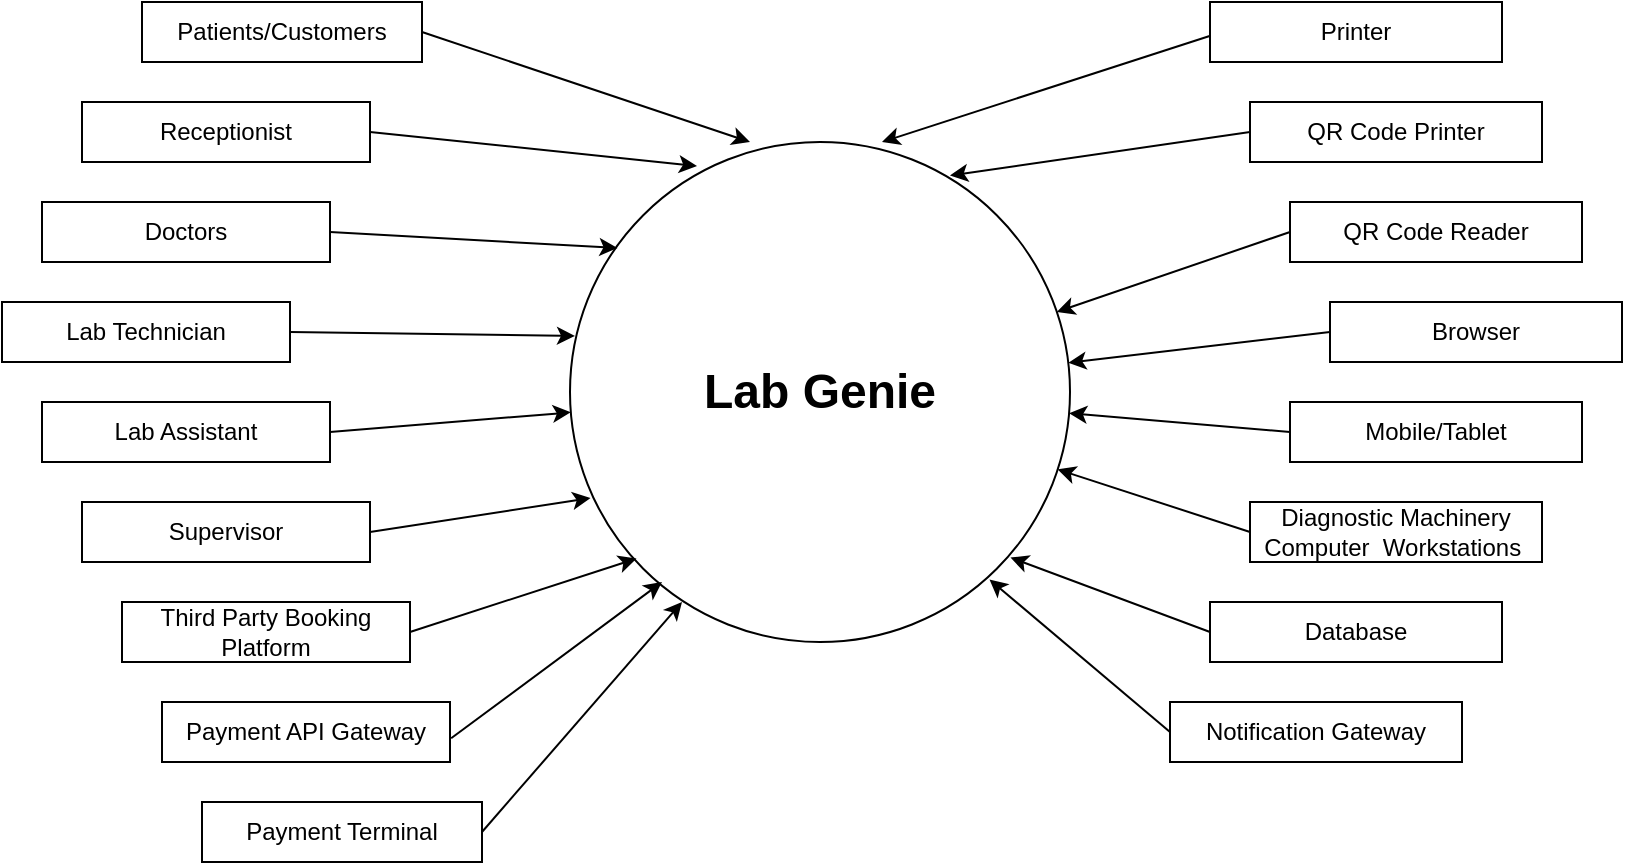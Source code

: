 <mxfile version="20.8.21" type="github">
  <diagram name="Page-1" id="c4acf3e9-155e-7222-9cf6-157b1a14988f">
    <mxGraphModel dx="583" dy="273" grid="1" gridSize="10" guides="1" tooltips="1" connect="1" arrows="1" fold="1" page="1" pageScale="1" pageWidth="827" pageHeight="1169" background="none" math="0" shadow="0">
      <root>
        <mxCell id="0" />
        <mxCell id="1" parent="0" />
        <mxCell id="TSrVDf9FQaybQOhuNdKW-1" value="&lt;h1&gt;&lt;b&gt;Lab Genie&lt;/b&gt;&lt;/h1&gt;" style="ellipse;whiteSpace=wrap;html=1;" parent="1" vertex="1">
          <mxGeometry x="294" y="440" width="250" height="250" as="geometry" />
        </mxCell>
        <mxCell id="3dF8oCnv1FuNLzT9bXhd-1" value="Doctors" style="rounded=0;whiteSpace=wrap;html=1;" vertex="1" parent="1">
          <mxGeometry x="30" y="470" width="144" height="30" as="geometry" />
        </mxCell>
        <mxCell id="3dF8oCnv1FuNLzT9bXhd-2" value="Lab Technician" style="rounded=0;whiteSpace=wrap;html=1;" vertex="1" parent="1">
          <mxGeometry x="10" y="520" width="144" height="30" as="geometry" />
        </mxCell>
        <mxCell id="3dF8oCnv1FuNLzT9bXhd-3" value="Lab Assistant" style="rounded=0;whiteSpace=wrap;html=1;" vertex="1" parent="1">
          <mxGeometry x="30" y="570" width="144" height="30" as="geometry" />
        </mxCell>
        <mxCell id="3dF8oCnv1FuNLzT9bXhd-4" value="Supervisor" style="rounded=0;whiteSpace=wrap;html=1;" vertex="1" parent="1">
          <mxGeometry x="50" y="620" width="144" height="30" as="geometry" />
        </mxCell>
        <mxCell id="3dF8oCnv1FuNLzT9bXhd-13" value="Third Party Booking Platform" style="rounded=0;whiteSpace=wrap;html=1;" vertex="1" parent="1">
          <mxGeometry x="70" y="670" width="144" height="30" as="geometry" />
        </mxCell>
        <mxCell id="3dF8oCnv1FuNLzT9bXhd-14" value="Payment API Gateway" style="rounded=0;whiteSpace=wrap;html=1;" vertex="1" parent="1">
          <mxGeometry x="90" y="720" width="144" height="30" as="geometry" />
        </mxCell>
        <mxCell id="3dF8oCnv1FuNLzT9bXhd-15" value="Receptionist" style="rounded=0;whiteSpace=wrap;html=1;" vertex="1" parent="1">
          <mxGeometry x="50" y="420" width="144" height="30" as="geometry" />
        </mxCell>
        <mxCell id="3dF8oCnv1FuNLzT9bXhd-16" value="QR Code Reader" style="rounded=0;whiteSpace=wrap;html=1;" vertex="1" parent="1">
          <mxGeometry x="654" y="470" width="120" height="30" as="geometry" />
        </mxCell>
        <mxCell id="3dF8oCnv1FuNLzT9bXhd-17" value="Browser" style="rounded=0;whiteSpace=wrap;html=1;" vertex="1" parent="1">
          <mxGeometry x="674" y="520" width="120" height="30" as="geometry" />
        </mxCell>
        <mxCell id="3dF8oCnv1FuNLzT9bXhd-18" value="Mobile/Tablet" style="rounded=0;whiteSpace=wrap;html=1;" vertex="1" parent="1">
          <mxGeometry x="654" y="570" width="120" height="30" as="geometry" />
        </mxCell>
        <mxCell id="3dF8oCnv1FuNLzT9bXhd-19" value="Diagnostic Machinery Computer&amp;nbsp; Workstations&amp;nbsp;" style="rounded=0;whiteSpace=wrap;html=1;" vertex="1" parent="1">
          <mxGeometry x="634" y="620" width="146" height="30" as="geometry" />
        </mxCell>
        <mxCell id="3dF8oCnv1FuNLzT9bXhd-20" value="Database" style="rounded=0;whiteSpace=wrap;html=1;" vertex="1" parent="1">
          <mxGeometry x="614" y="670" width="146" height="30" as="geometry" />
        </mxCell>
        <mxCell id="3dF8oCnv1FuNLzT9bXhd-21" value="Notification Gateway" style="rounded=0;whiteSpace=wrap;html=1;" vertex="1" parent="1">
          <mxGeometry x="594" y="720" width="146" height="30" as="geometry" />
        </mxCell>
        <mxCell id="3dF8oCnv1FuNLzT9bXhd-22" value="QR Code Printer" style="rounded=0;whiteSpace=wrap;html=1;" vertex="1" parent="1">
          <mxGeometry x="634" y="420" width="120" height="30" as="geometry" />
        </mxCell>
        <mxCell id="3dF8oCnv1FuNLzT9bXhd-33" value="" style="endArrow=classic;html=1;rounded=0;exitX=1;exitY=0.5;exitDx=0;exitDy=0;entryX=0.041;entryY=0.712;entryDx=0;entryDy=0;entryPerimeter=0;" edge="1" parent="1" source="3dF8oCnv1FuNLzT9bXhd-4" target="TSrVDf9FQaybQOhuNdKW-1">
          <mxGeometry width="50" height="50" relative="1" as="geometry">
            <mxPoint x="414" y="610" as="sourcePoint" />
            <mxPoint x="464" y="560" as="targetPoint" />
          </mxGeometry>
        </mxCell>
        <mxCell id="3dF8oCnv1FuNLzT9bXhd-34" value="" style="endArrow=classic;html=1;rounded=0;exitX=0;exitY=0.5;exitDx=0;exitDy=0;" edge="1" parent="1" source="3dF8oCnv1FuNLzT9bXhd-19" target="TSrVDf9FQaybQOhuNdKW-1">
          <mxGeometry width="50" height="50" relative="1" as="geometry">
            <mxPoint x="204" y="645" as="sourcePoint" />
            <mxPoint x="314" y="617" as="targetPoint" />
          </mxGeometry>
        </mxCell>
        <mxCell id="3dF8oCnv1FuNLzT9bXhd-35" value="" style="endArrow=classic;html=1;rounded=0;exitX=0;exitY=0.5;exitDx=0;exitDy=0;entryX=0.76;entryY=0.067;entryDx=0;entryDy=0;entryPerimeter=0;" edge="1" parent="1" source="3dF8oCnv1FuNLzT9bXhd-22" target="TSrVDf9FQaybQOhuNdKW-1">
          <mxGeometry width="50" height="50" relative="1" as="geometry">
            <mxPoint x="404" y="480" as="sourcePoint" />
            <mxPoint x="464" y="500" as="targetPoint" />
          </mxGeometry>
        </mxCell>
        <mxCell id="3dF8oCnv1FuNLzT9bXhd-37" value="" style="endArrow=classic;html=1;rounded=0;exitX=1;exitY=0.5;exitDx=0;exitDy=0;entryX=0.254;entryY=0.048;entryDx=0;entryDy=0;entryPerimeter=0;" edge="1" parent="1" source="3dF8oCnv1FuNLzT9bXhd-15" target="TSrVDf9FQaybQOhuNdKW-1">
          <mxGeometry width="50" height="50" relative="1" as="geometry">
            <mxPoint x="404" y="480" as="sourcePoint" />
            <mxPoint x="454" y="430" as="targetPoint" />
          </mxGeometry>
        </mxCell>
        <mxCell id="3dF8oCnv1FuNLzT9bXhd-38" value="" style="endArrow=classic;html=1;rounded=0;exitX=1.004;exitY=0.605;exitDx=0;exitDy=0;exitPerimeter=0;" edge="1" parent="1" source="3dF8oCnv1FuNLzT9bXhd-14">
          <mxGeometry width="50" height="50" relative="1" as="geometry">
            <mxPoint x="204" y="445" as="sourcePoint" />
            <mxPoint x="340" y="660" as="targetPoint" />
          </mxGeometry>
        </mxCell>
        <mxCell id="3dF8oCnv1FuNLzT9bXhd-39" value="" style="endArrow=classic;html=1;rounded=0;exitX=1;exitY=0.5;exitDx=0;exitDy=0;entryX=0.133;entryY=0.833;entryDx=0;entryDy=0;entryPerimeter=0;" edge="1" parent="1" source="3dF8oCnv1FuNLzT9bXhd-13" target="TSrVDf9FQaybQOhuNdKW-1">
          <mxGeometry width="50" height="50" relative="1" as="geometry">
            <mxPoint x="314" y="730" as="sourcePoint" />
            <mxPoint x="364" y="680" as="targetPoint" />
          </mxGeometry>
        </mxCell>
        <mxCell id="3dF8oCnv1FuNLzT9bXhd-40" value="" style="endArrow=classic;html=1;rounded=0;exitX=1;exitY=0.5;exitDx=0;exitDy=0;entryX=0.095;entryY=0.212;entryDx=0;entryDy=0;entryPerimeter=0;" edge="1" parent="1" source="3dF8oCnv1FuNLzT9bXhd-1" target="TSrVDf9FQaybQOhuNdKW-1">
          <mxGeometry width="50" height="50" relative="1" as="geometry">
            <mxPoint x="384" y="620" as="sourcePoint" />
            <mxPoint x="314" y="530" as="targetPoint" />
          </mxGeometry>
        </mxCell>
        <mxCell id="3dF8oCnv1FuNLzT9bXhd-41" value="" style="endArrow=classic;html=1;rounded=0;exitX=1;exitY=0.5;exitDx=0;exitDy=0;entryX=0.01;entryY=0.388;entryDx=0;entryDy=0;entryPerimeter=0;" edge="1" parent="1" source="3dF8oCnv1FuNLzT9bXhd-2" target="TSrVDf9FQaybQOhuNdKW-1">
          <mxGeometry width="50" height="50" relative="1" as="geometry">
            <mxPoint x="294" y="580" as="sourcePoint" />
            <mxPoint x="344" y="530" as="targetPoint" />
          </mxGeometry>
        </mxCell>
        <mxCell id="3dF8oCnv1FuNLzT9bXhd-49" value="" style="endArrow=classic;html=1;rounded=0;exitX=0;exitY=0.5;exitDx=0;exitDy=0;" edge="1" parent="1" source="3dF8oCnv1FuNLzT9bXhd-16" target="TSrVDf9FQaybQOhuNdKW-1">
          <mxGeometry width="50" height="50" relative="1" as="geometry">
            <mxPoint x="184" y="530" as="sourcePoint" />
            <mxPoint x="234" y="480" as="targetPoint" />
          </mxGeometry>
        </mxCell>
        <mxCell id="3dF8oCnv1FuNLzT9bXhd-50" value="" style="endArrow=classic;html=1;rounded=0;exitX=0;exitY=0.5;exitDx=0;exitDy=0;" edge="1" parent="1" source="3dF8oCnv1FuNLzT9bXhd-17" target="TSrVDf9FQaybQOhuNdKW-1">
          <mxGeometry width="50" height="50" relative="1" as="geometry">
            <mxPoint x="504" y="540" as="sourcePoint" />
            <mxPoint x="554" y="490" as="targetPoint" />
          </mxGeometry>
        </mxCell>
        <mxCell id="3dF8oCnv1FuNLzT9bXhd-51" value="" style="endArrow=classic;html=1;rounded=0;exitX=0;exitY=0.5;exitDx=0;exitDy=0;entryX=0.881;entryY=0.831;entryDx=0;entryDy=0;entryPerimeter=0;" edge="1" parent="1" source="3dF8oCnv1FuNLzT9bXhd-20" target="TSrVDf9FQaybQOhuNdKW-1">
          <mxGeometry width="50" height="50" relative="1" as="geometry">
            <mxPoint x="504" y="650" as="sourcePoint" />
            <mxPoint x="554" y="600" as="targetPoint" />
          </mxGeometry>
        </mxCell>
        <mxCell id="3dF8oCnv1FuNLzT9bXhd-52" value="" style="endArrow=classic;html=1;rounded=0;exitX=0;exitY=0.5;exitDx=0;exitDy=0;entryX=0.839;entryY=0.875;entryDx=0;entryDy=0;entryPerimeter=0;" edge="1" parent="1" source="3dF8oCnv1FuNLzT9bXhd-21" target="TSrVDf9FQaybQOhuNdKW-1">
          <mxGeometry width="50" height="50" relative="1" as="geometry">
            <mxPoint x="444" y="620" as="sourcePoint" />
            <mxPoint x="494" y="570" as="targetPoint" />
          </mxGeometry>
        </mxCell>
        <mxCell id="3dF8oCnv1FuNLzT9bXhd-60" value="Patients/Customers" style="rounded=0;whiteSpace=wrap;html=1;" vertex="1" parent="1">
          <mxGeometry x="80" y="370" width="140" height="30" as="geometry" />
        </mxCell>
        <mxCell id="3dF8oCnv1FuNLzT9bXhd-61" value="" style="endArrow=classic;html=1;rounded=0;exitX=1;exitY=0.5;exitDx=0;exitDy=0;entryX=0.36;entryY=0;entryDx=0;entryDy=0;entryPerimeter=0;" edge="1" parent="1" source="3dF8oCnv1FuNLzT9bXhd-60" target="TSrVDf9FQaybQOhuNdKW-1">
          <mxGeometry width="50" height="50" relative="1" as="geometry">
            <mxPoint x="430" y="430" as="sourcePoint" />
            <mxPoint x="384" y="457" as="targetPoint" />
          </mxGeometry>
        </mxCell>
        <mxCell id="3dF8oCnv1FuNLzT9bXhd-63" value="" style="endArrow=classic;html=1;rounded=0;exitX=0;exitY=0.5;exitDx=0;exitDy=0;entryX=0.624;entryY=0;entryDx=0;entryDy=0;entryPerimeter=0;" edge="1" parent="1" target="TSrVDf9FQaybQOhuNdKW-1">
          <mxGeometry width="50" height="50" relative="1" as="geometry">
            <mxPoint x="620" y="385" as="sourcePoint" />
            <mxPoint x="470" y="460" as="targetPoint" />
          </mxGeometry>
        </mxCell>
        <mxCell id="3dF8oCnv1FuNLzT9bXhd-64" value="Payment Terminal" style="rounded=0;whiteSpace=wrap;html=1;imageWidth=24;" vertex="1" parent="1">
          <mxGeometry x="110" y="770" width="140" height="30" as="geometry" />
        </mxCell>
        <mxCell id="3dF8oCnv1FuNLzT9bXhd-65" value="" style="endArrow=classic;html=1;rounded=0;fontFamily=Helvetica;exitX=1;exitY=0.5;exitDx=0;exitDy=0;entryX=0.224;entryY=0.92;entryDx=0;entryDy=0;entryPerimeter=0;" edge="1" parent="1" source="3dF8oCnv1FuNLzT9bXhd-64" target="TSrVDf9FQaybQOhuNdKW-1">
          <mxGeometry width="50" height="50" relative="1" as="geometry">
            <mxPoint x="280" y="750" as="sourcePoint" />
            <mxPoint x="330" y="700" as="targetPoint" />
          </mxGeometry>
        </mxCell>
        <mxCell id="3dF8oCnv1FuNLzT9bXhd-68" value="" style="endArrow=classic;html=1;rounded=0;fontFamily=Helvetica;" edge="1" parent="1" target="TSrVDf9FQaybQOhuNdKW-1">
          <mxGeometry width="50" height="50" relative="1" as="geometry">
            <mxPoint x="654" y="585" as="sourcePoint" />
            <mxPoint x="570" y="580" as="targetPoint" />
          </mxGeometry>
        </mxCell>
        <mxCell id="3dF8oCnv1FuNLzT9bXhd-69" value="" style="endArrow=classic;html=1;rounded=0;fontFamily=Helvetica;exitX=1;exitY=0.5;exitDx=0;exitDy=0;" edge="1" parent="1" source="3dF8oCnv1FuNLzT9bXhd-3" target="TSrVDf9FQaybQOhuNdKW-1">
          <mxGeometry width="50" height="50" relative="1" as="geometry">
            <mxPoint x="320" y="670" as="sourcePoint" />
            <mxPoint x="370" y="620" as="targetPoint" />
          </mxGeometry>
        </mxCell>
        <mxCell id="3dF8oCnv1FuNLzT9bXhd-71" value="QR Code Printer" style="rounded=0;whiteSpace=wrap;html=1;" vertex="1" parent="1">
          <mxGeometry x="634" y="420" width="146" height="30" as="geometry" />
        </mxCell>
        <mxCell id="3dF8oCnv1FuNLzT9bXhd-72" value="QR Code Reader" style="rounded=0;whiteSpace=wrap;html=1;" vertex="1" parent="1">
          <mxGeometry x="654" y="470" width="146" height="30" as="geometry" />
        </mxCell>
        <mxCell id="3dF8oCnv1FuNLzT9bXhd-73" value="Browser" style="rounded=0;whiteSpace=wrap;html=1;" vertex="1" parent="1">
          <mxGeometry x="674" y="520" width="146" height="30" as="geometry" />
        </mxCell>
        <mxCell id="3dF8oCnv1FuNLzT9bXhd-74" value="Mobile/Tablet" style="rounded=0;whiteSpace=wrap;html=1;" vertex="1" parent="1">
          <mxGeometry x="654" y="570" width="146" height="30" as="geometry" />
        </mxCell>
        <mxCell id="3dF8oCnv1FuNLzT9bXhd-75" value="Printer" style="rounded=0;whiteSpace=wrap;html=1;" vertex="1" parent="1">
          <mxGeometry x="614" y="370" width="146" height="30" as="geometry" />
        </mxCell>
      </root>
    </mxGraphModel>
  </diagram>
</mxfile>
